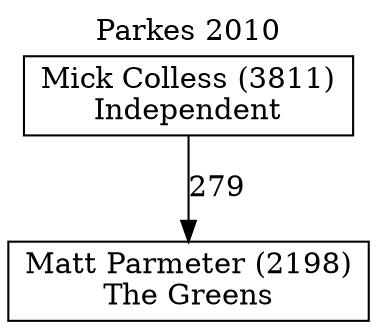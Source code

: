 // House preference flow
digraph "Matt Parmeter (2198)_Parkes_2010" {
	graph [label="Parkes 2010" labelloc=t mclimit=10]
	node [shape=box]
	"Matt Parmeter (2198)" [label="Matt Parmeter (2198)
The Greens"]
	"Mick Colless (3811)" [label="Mick Colless (3811)
Independent"]
	"Mick Colless (3811)" [label="Mick Colless (3811)
Independent"]
	"Mick Colless (3811)" -> "Matt Parmeter (2198)" [label=279]
}
